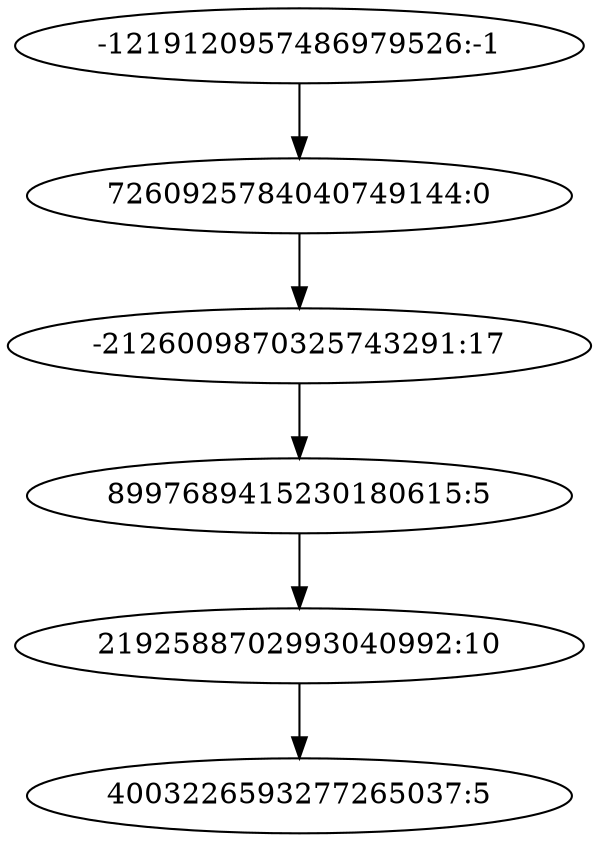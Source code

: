 digraph "plots_20/tree_0.dot" {
	0 [label="-1219120957486979526:-1"]
	1 [label="7260925784040749144:0"]
	2 [label="-2126009870325743291:17"]
	3 [label="8997689415230180615:5"]
	4 [label="2192588702993040992:10"]
	5 [label="4003226593277265037:5"]
	4 -> 5
	0 -> 1
	3 -> 4
	2 -> 3
	1 -> 2
}
